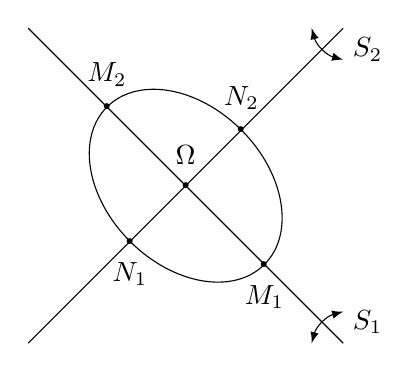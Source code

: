 \begin{tikzpicture}
	\path 
		(3,1) coordinate (M1) node[scale=2]{.} node[below=4pt]{$M_1$}
		(1,3) coordinate (M2) node[scale=2]{.} node[above=4pt]{$M_2$}
		({2-1/sqrt(2)},{2-1/sqrt(2)}) coordinate (N1) node[scale=2]{.} node[below=4pt]{$N_1$}
		({2+1/sqrt(2)},{2+1/sqrt(2)}) coordinate (N2) node[scale=2]{.} node[above=4pt]{$N_2$}
		(2,2) coordinate (Omega) node[scale=2]{.} node[above=4pt]{$\Omega$};
	\draw [rotate=-45, shift={($(M1)!.5!(M2)$)}]ellipse(1.414cm and 1cm);	
	\draw 
		($(M1)!1.5!(M2)$) -- ($(M2)!1.5!(M1)$) coordinate (S1) node[above right] {$S_1$}
		($(M1)!.5!(M2)!2!90:(M2)$) -- ($(M2)!.5!(M1)!2!90:(M1)$) coordinate (S2) node[below right] {$S_2$};
	\draw[swap/.style={latex-latex, bend right}] 
		([shift={(90:.4)}]S1) edge[swap] ([shift={(0:-.4)}]S1)
		([shift={(180:.4)}]S2) edge[swap] ([shift={(90:-.4)}]S2);
\end{tikzpicture}
